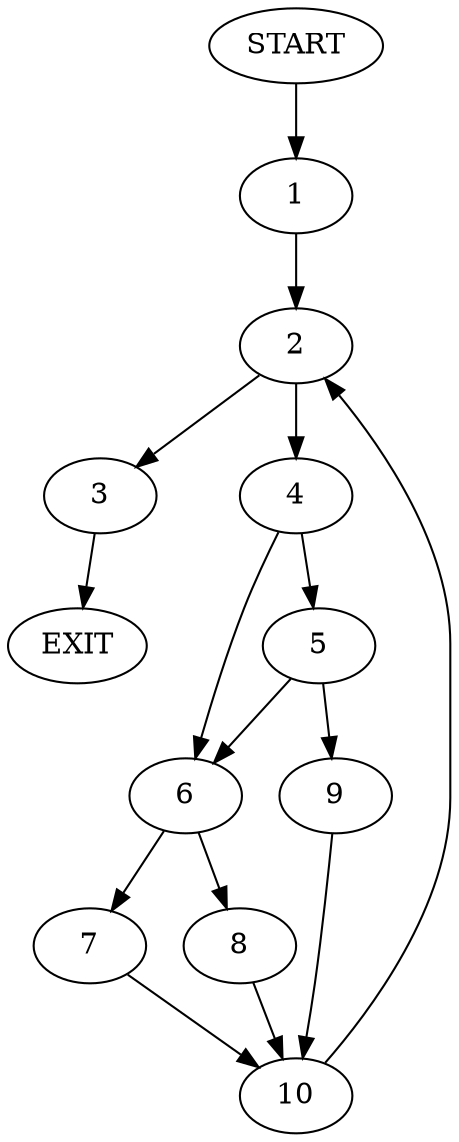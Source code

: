 digraph {
0 [label="START"]
11 [label="EXIT"]
0 -> 1
1 -> 2
2 -> 3
2 -> 4
4 -> 5
4 -> 6
3 -> 11
6 -> 7
6 -> 8
5 -> 6
5 -> 9
9 -> 10
10 -> 2
8 -> 10
7 -> 10
}

